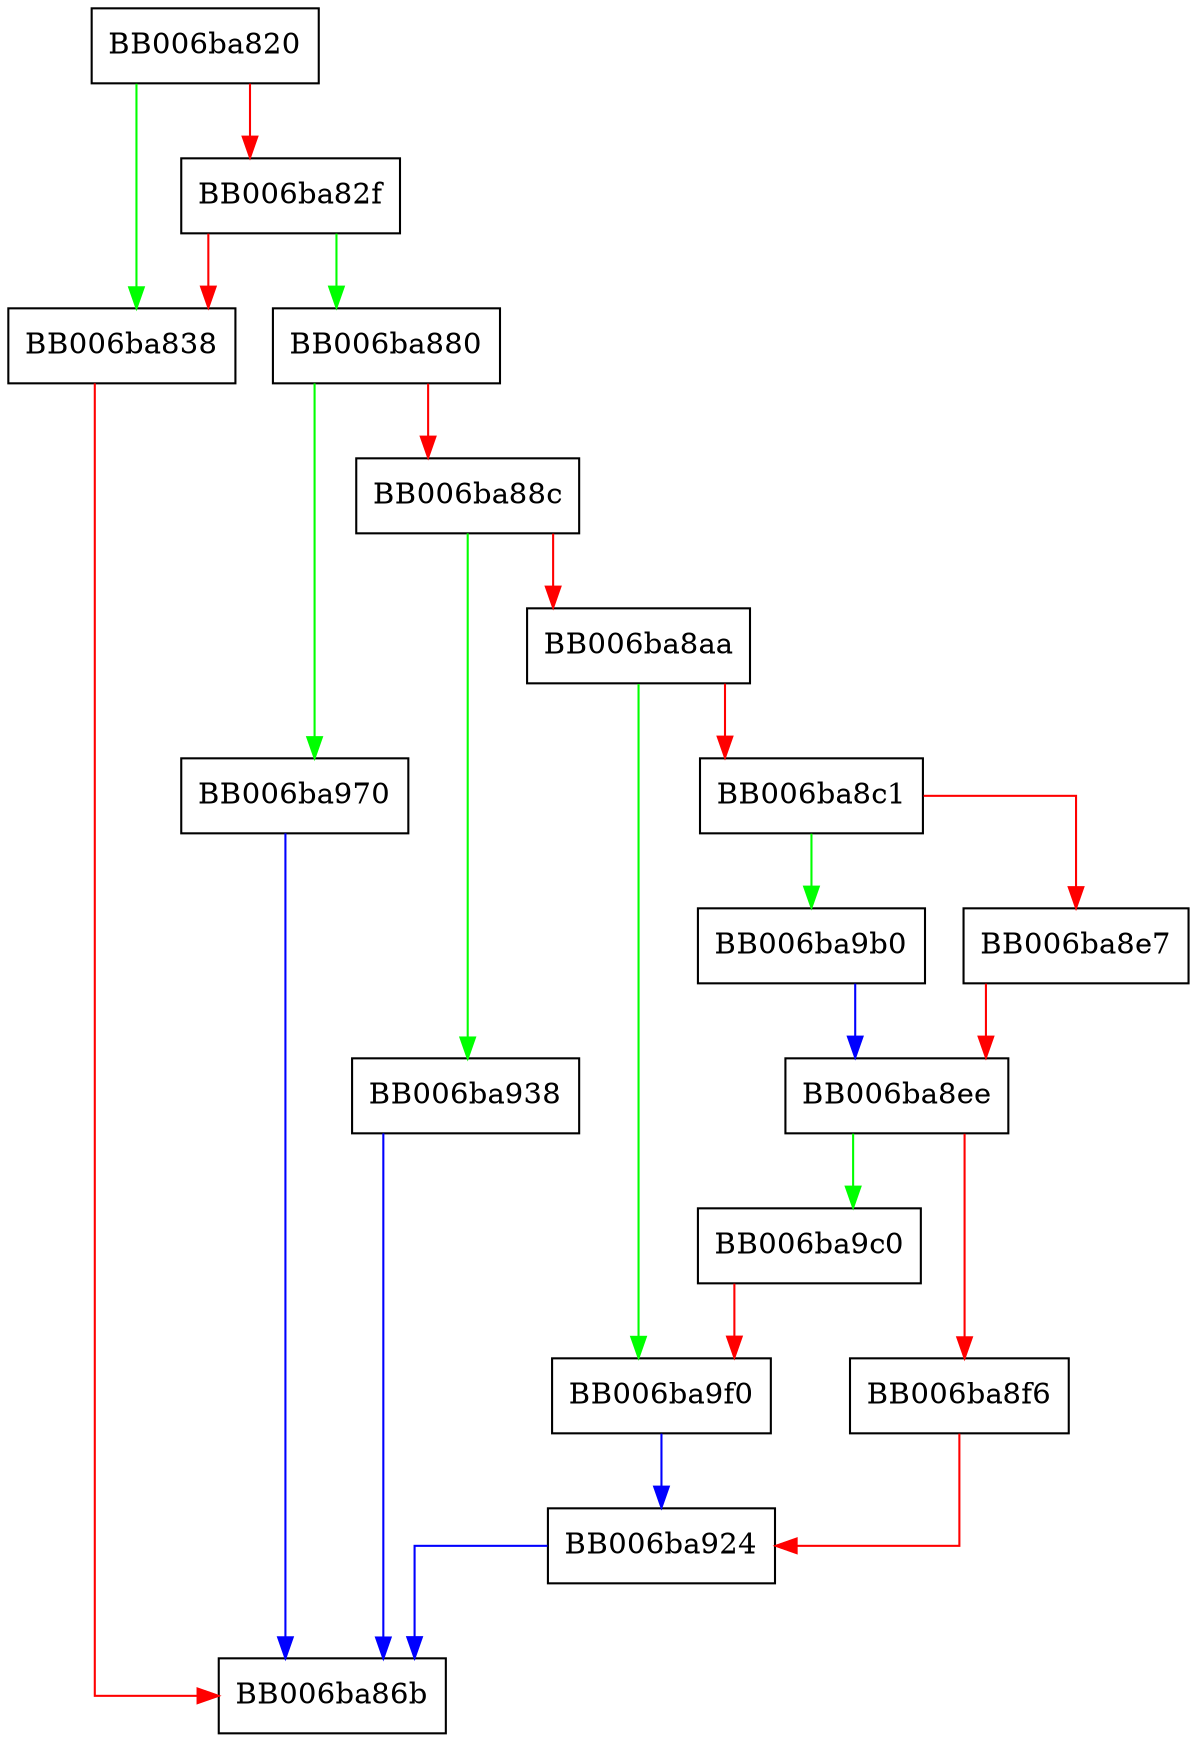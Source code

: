 digraph dhx_to_type_specific_params_der_encode {
  node [shape="box"];
  graph [splines=ortho];
  BB006ba820 -> BB006ba838 [color="green"];
  BB006ba820 -> BB006ba82f [color="red"];
  BB006ba82f -> BB006ba880 [color="green"];
  BB006ba82f -> BB006ba838 [color="red"];
  BB006ba838 -> BB006ba86b [color="red"];
  BB006ba880 -> BB006ba970 [color="green"];
  BB006ba880 -> BB006ba88c [color="red"];
  BB006ba88c -> BB006ba938 [color="green"];
  BB006ba88c -> BB006ba8aa [color="red"];
  BB006ba8aa -> BB006ba9f0 [color="green"];
  BB006ba8aa -> BB006ba8c1 [color="red"];
  BB006ba8c1 -> BB006ba9b0 [color="green"];
  BB006ba8c1 -> BB006ba8e7 [color="red"];
  BB006ba8e7 -> BB006ba8ee [color="red"];
  BB006ba8ee -> BB006ba9c0 [color="green"];
  BB006ba8ee -> BB006ba8f6 [color="red"];
  BB006ba8f6 -> BB006ba924 [color="red"];
  BB006ba924 -> BB006ba86b [color="blue"];
  BB006ba938 -> BB006ba86b [color="blue"];
  BB006ba970 -> BB006ba86b [color="blue"];
  BB006ba9b0 -> BB006ba8ee [color="blue"];
  BB006ba9c0 -> BB006ba9f0 [color="red"];
  BB006ba9f0 -> BB006ba924 [color="blue"];
}